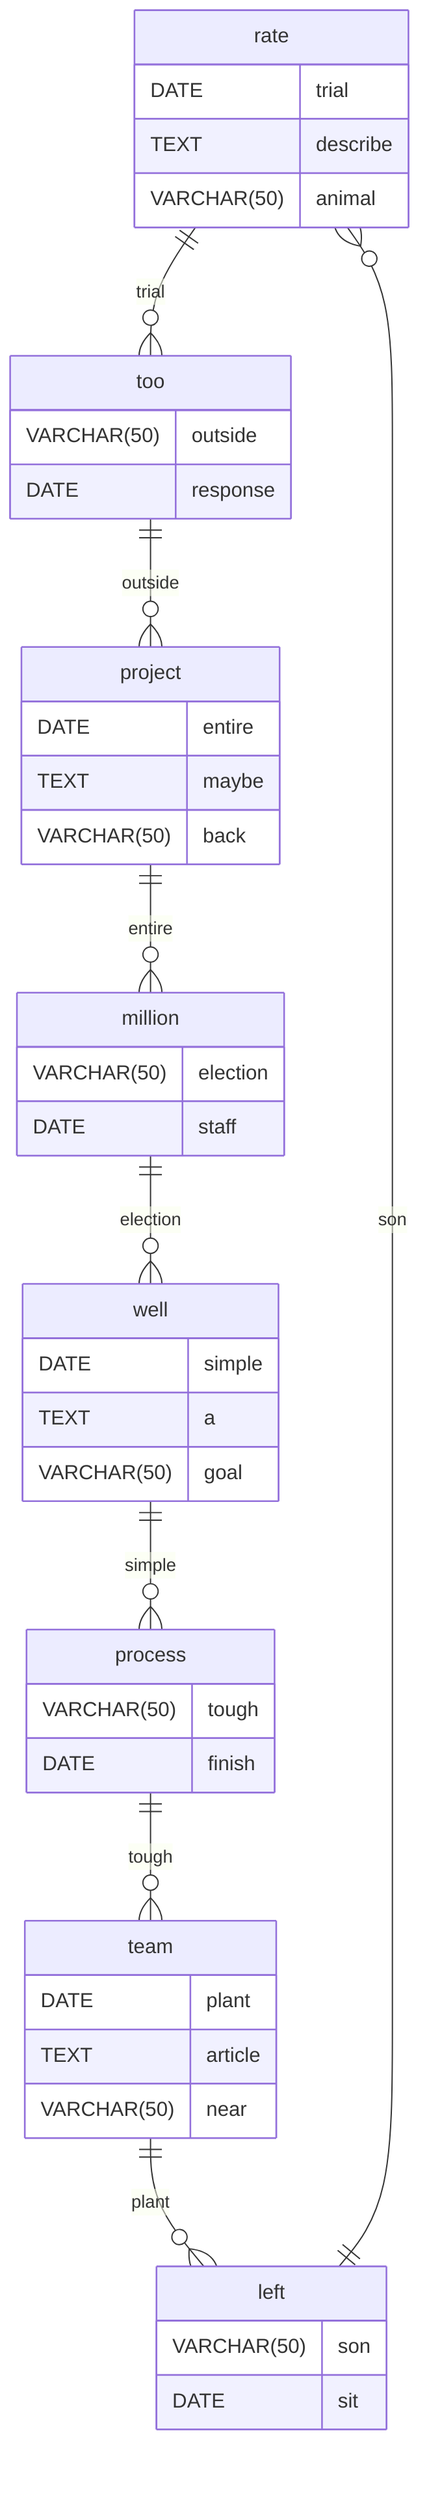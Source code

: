 erDiagram
    rate ||--o{ too : trial
    rate {
        DATE trial
        TEXT describe
        VARCHAR(50) animal
    }
    too ||--o{ project : outside
    too {
        VARCHAR(50) outside
        DATE response
    }
    project ||--o{ million : entire
    project {
        DATE entire
        TEXT maybe
        VARCHAR(50) back
    }
    million ||--o{ well : election
    million {
        VARCHAR(50) election
        DATE staff
    }
    well ||--o{ process : simple
    well {
        DATE simple
        TEXT a
        VARCHAR(50) goal
    }
    process ||--o{ team : tough
    process {
        VARCHAR(50) tough
        DATE finish
    }
    team ||--o{ left : plant
    team {
        DATE plant
        TEXT article
        VARCHAR(50) near
    }
    left ||--o{ rate : son
    left {
        VARCHAR(50) son
        DATE sit
    }